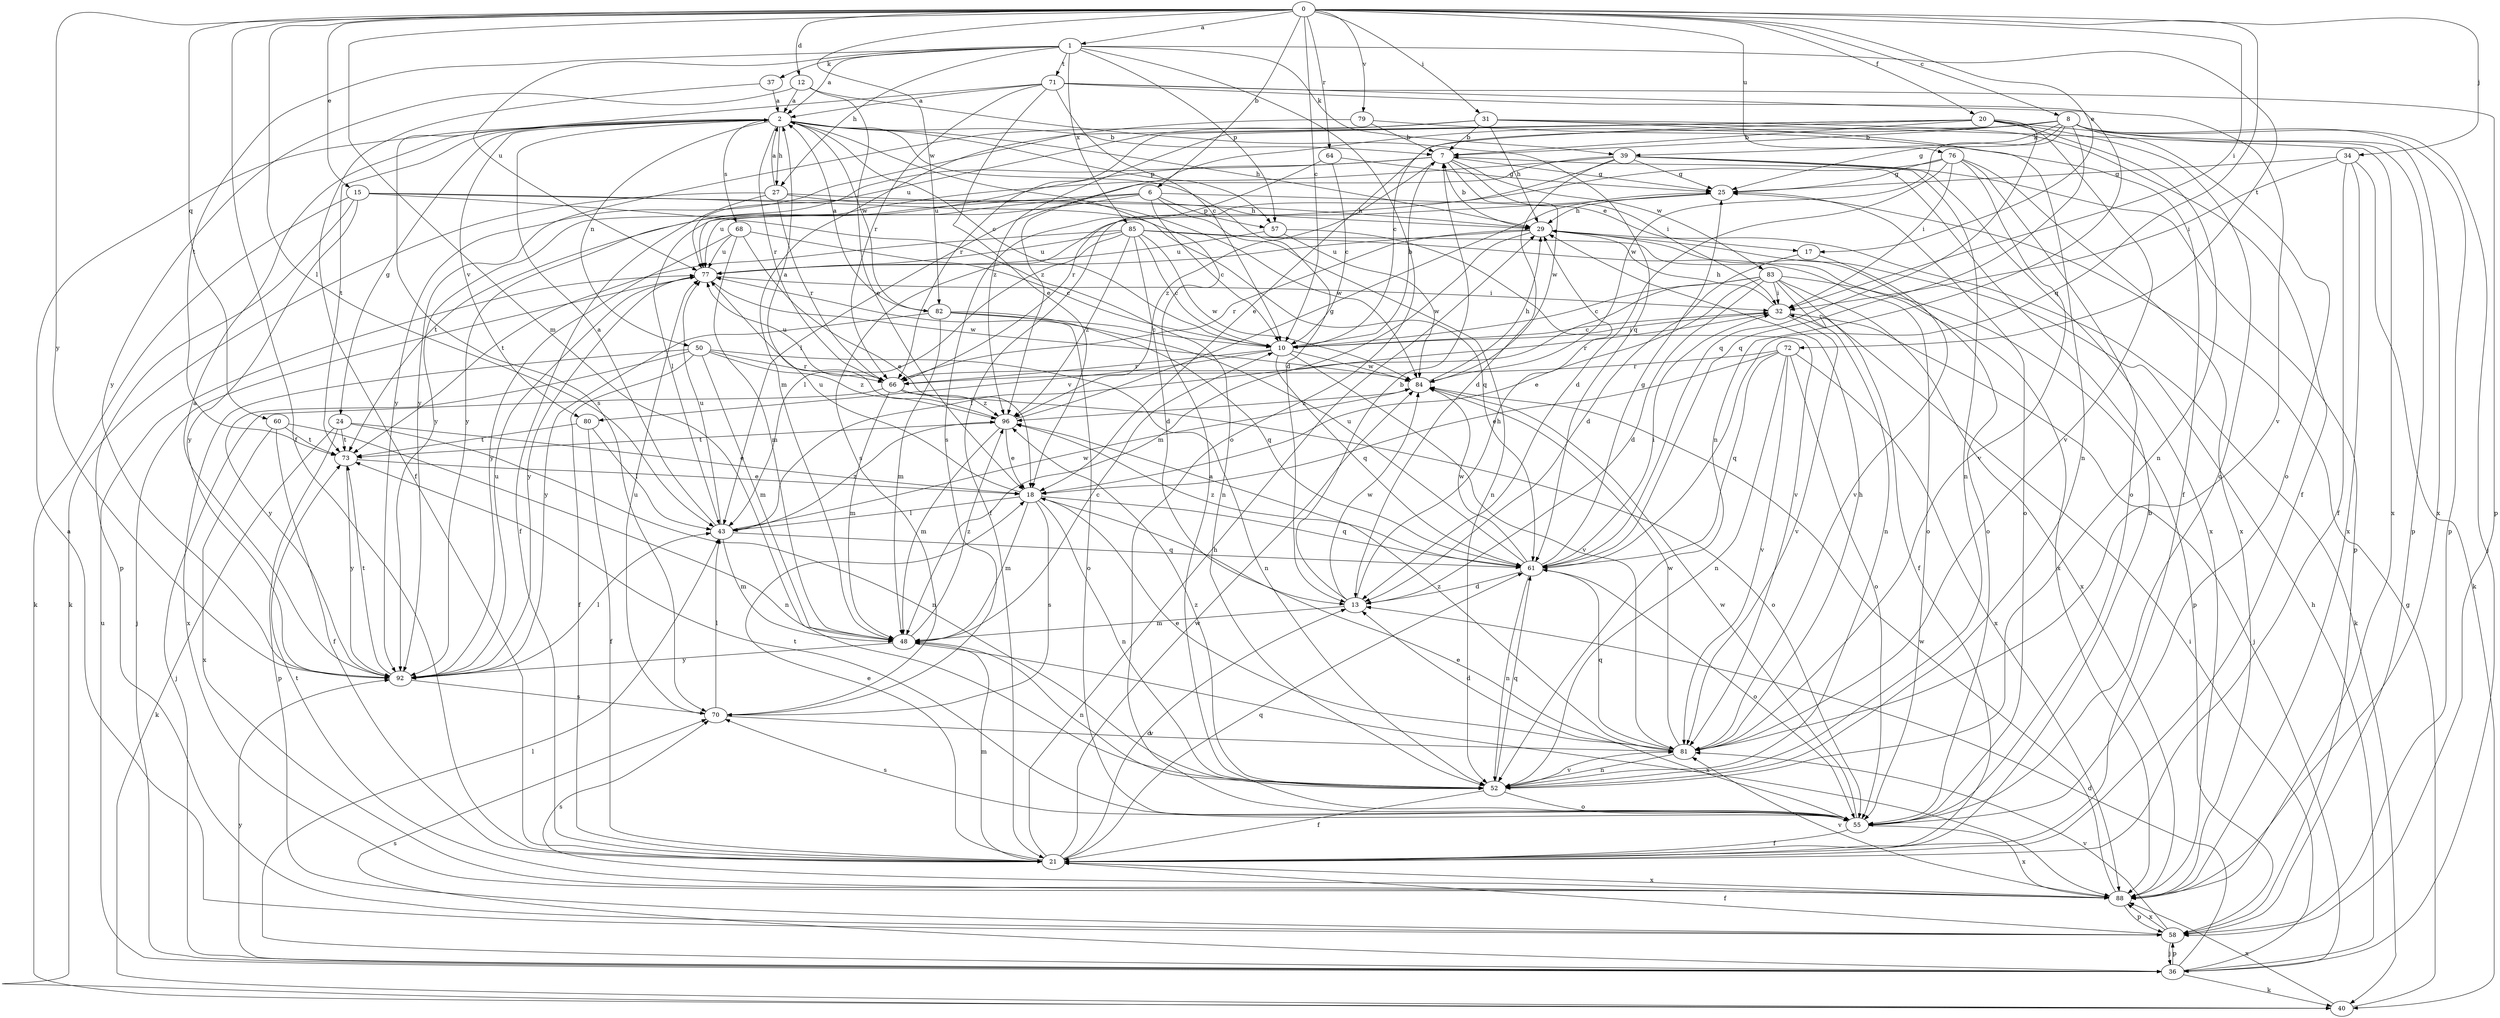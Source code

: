 strict digraph  {
0;
1;
2;
6;
7;
8;
10;
12;
13;
15;
17;
18;
20;
21;
24;
25;
27;
29;
31;
32;
34;
36;
37;
39;
40;
43;
48;
50;
52;
55;
57;
58;
60;
61;
64;
66;
68;
70;
71;
72;
73;
76;
77;
79;
80;
81;
82;
83;
84;
85;
88;
92;
96;
0 -> 1  [label=a];
0 -> 6  [label=b];
0 -> 8  [label=c];
0 -> 10  [label=c];
0 -> 12  [label=d];
0 -> 15  [label=e];
0 -> 17  [label=e];
0 -> 20  [label=f];
0 -> 21  [label=f];
0 -> 31  [label=i];
0 -> 32  [label=i];
0 -> 34  [label=j];
0 -> 43  [label=l];
0 -> 48  [label=m];
0 -> 60  [label=q];
0 -> 61  [label=q];
0 -> 64  [label=r];
0 -> 76  [label=u];
0 -> 79  [label=v];
0 -> 82  [label=w];
0 -> 92  [label=y];
1 -> 2  [label=a];
1 -> 27  [label=h];
1 -> 37  [label=k];
1 -> 39  [label=k];
1 -> 55  [label=o];
1 -> 57  [label=p];
1 -> 71  [label=t];
1 -> 72  [label=t];
1 -> 73  [label=t];
1 -> 77  [label=u];
1 -> 85  [label=x];
2 -> 7  [label=b];
2 -> 10  [label=c];
2 -> 13  [label=d];
2 -> 24  [label=g];
2 -> 27  [label=h];
2 -> 29  [label=h];
2 -> 50  [label=n];
2 -> 57  [label=p];
2 -> 66  [label=r];
2 -> 68  [label=s];
2 -> 73  [label=t];
2 -> 80  [label=v];
2 -> 82  [label=w];
6 -> 10  [label=c];
6 -> 17  [label=e];
6 -> 43  [label=l];
6 -> 52  [label=n];
6 -> 57  [label=p];
6 -> 73  [label=t];
6 -> 77  [label=u];
7 -> 25  [label=g];
7 -> 32  [label=i];
7 -> 77  [label=u];
7 -> 83  [label=w];
7 -> 84  [label=w];
7 -> 92  [label=y];
7 -> 96  [label=z];
8 -> 7  [label=b];
8 -> 18  [label=e];
8 -> 25  [label=g];
8 -> 36  [label=j];
8 -> 39  [label=k];
8 -> 55  [label=o];
8 -> 58  [label=p];
8 -> 61  [label=q];
8 -> 84  [label=w];
8 -> 88  [label=x];
8 -> 96  [label=z];
10 -> 7  [label=b];
10 -> 32  [label=i];
10 -> 61  [label=q];
10 -> 66  [label=r];
10 -> 80  [label=v];
10 -> 81  [label=v];
10 -> 84  [label=w];
12 -> 2  [label=a];
12 -> 18  [label=e];
12 -> 61  [label=q];
12 -> 92  [label=y];
13 -> 7  [label=b];
13 -> 29  [label=h];
13 -> 48  [label=m];
13 -> 84  [label=w];
15 -> 29  [label=h];
15 -> 40  [label=k];
15 -> 52  [label=n];
15 -> 58  [label=p];
15 -> 61  [label=q];
15 -> 92  [label=y];
17 -> 13  [label=d];
17 -> 81  [label=v];
18 -> 43  [label=l];
18 -> 48  [label=m];
18 -> 52  [label=n];
18 -> 61  [label=q];
18 -> 70  [label=s];
18 -> 77  [label=u];
20 -> 7  [label=b];
20 -> 10  [label=c];
20 -> 52  [label=n];
20 -> 55  [label=o];
20 -> 58  [label=p];
20 -> 61  [label=q];
20 -> 66  [label=r];
20 -> 81  [label=v];
20 -> 92  [label=y];
20 -> 96  [label=z];
21 -> 7  [label=b];
21 -> 13  [label=d];
21 -> 18  [label=e];
21 -> 29  [label=h];
21 -> 48  [label=m];
21 -> 61  [label=q];
21 -> 84  [label=w];
21 -> 88  [label=x];
24 -> 18  [label=e];
24 -> 40  [label=k];
24 -> 52  [label=n];
24 -> 58  [label=p];
24 -> 73  [label=t];
25 -> 29  [label=h];
25 -> 55  [label=o];
25 -> 70  [label=s];
27 -> 2  [label=a];
27 -> 21  [label=f];
27 -> 29  [label=h];
27 -> 40  [label=k];
27 -> 66  [label=r];
27 -> 84  [label=w];
29 -> 7  [label=b];
29 -> 40  [label=k];
29 -> 48  [label=m];
29 -> 55  [label=o];
29 -> 66  [label=r];
29 -> 77  [label=u];
31 -> 7  [label=b];
31 -> 21  [label=f];
31 -> 29  [label=h];
31 -> 52  [label=n];
31 -> 77  [label=u];
31 -> 88  [label=x];
31 -> 92  [label=y];
32 -> 10  [label=c];
32 -> 29  [label=h];
32 -> 36  [label=j];
32 -> 66  [label=r];
32 -> 81  [label=v];
34 -> 21  [label=f];
34 -> 25  [label=g];
34 -> 32  [label=i];
34 -> 40  [label=k];
34 -> 88  [label=x];
36 -> 13  [label=d];
36 -> 29  [label=h];
36 -> 32  [label=i];
36 -> 40  [label=k];
36 -> 43  [label=l];
36 -> 58  [label=p];
36 -> 70  [label=s];
36 -> 77  [label=u];
36 -> 92  [label=y];
37 -> 2  [label=a];
37 -> 21  [label=f];
39 -> 13  [label=d];
39 -> 21  [label=f];
39 -> 25  [label=g];
39 -> 43  [label=l];
39 -> 52  [label=n];
39 -> 58  [label=p];
39 -> 88  [label=x];
39 -> 92  [label=y];
40 -> 25  [label=g];
40 -> 88  [label=x];
43 -> 2  [label=a];
43 -> 48  [label=m];
43 -> 61  [label=q];
43 -> 77  [label=u];
43 -> 84  [label=w];
43 -> 96  [label=z];
48 -> 10  [label=c];
48 -> 52  [label=n];
48 -> 88  [label=x];
48 -> 92  [label=y];
48 -> 96  [label=z];
50 -> 21  [label=f];
50 -> 48  [label=m];
50 -> 52  [label=n];
50 -> 66  [label=r];
50 -> 88  [label=x];
50 -> 92  [label=y];
50 -> 96  [label=z];
52 -> 21  [label=f];
52 -> 55  [label=o];
52 -> 61  [label=q];
52 -> 81  [label=v];
52 -> 96  [label=z];
55 -> 2  [label=a];
55 -> 18  [label=e];
55 -> 21  [label=f];
55 -> 70  [label=s];
55 -> 73  [label=t];
55 -> 84  [label=w];
55 -> 88  [label=x];
57 -> 77  [label=u];
57 -> 81  [label=v];
57 -> 84  [label=w];
58 -> 2  [label=a];
58 -> 21  [label=f];
58 -> 36  [label=j];
58 -> 81  [label=v];
58 -> 88  [label=x];
60 -> 21  [label=f];
60 -> 52  [label=n];
60 -> 73  [label=t];
60 -> 88  [label=x];
61 -> 13  [label=d];
61 -> 25  [label=g];
61 -> 32  [label=i];
61 -> 52  [label=n];
61 -> 55  [label=o];
61 -> 77  [label=u];
61 -> 84  [label=w];
61 -> 96  [label=z];
64 -> 10  [label=c];
64 -> 25  [label=g];
64 -> 70  [label=s];
66 -> 36  [label=j];
66 -> 48  [label=m];
66 -> 55  [label=o];
66 -> 77  [label=u];
66 -> 96  [label=z];
68 -> 10  [label=c];
68 -> 18  [label=e];
68 -> 48  [label=m];
68 -> 77  [label=u];
68 -> 92  [label=y];
70 -> 43  [label=l];
70 -> 77  [label=u];
70 -> 81  [label=v];
71 -> 2  [label=a];
71 -> 10  [label=c];
71 -> 18  [label=e];
71 -> 52  [label=n];
71 -> 58  [label=p];
71 -> 66  [label=r];
71 -> 70  [label=s];
71 -> 81  [label=v];
72 -> 18  [label=e];
72 -> 52  [label=n];
72 -> 55  [label=o];
72 -> 61  [label=q];
72 -> 66  [label=r];
72 -> 81  [label=v];
72 -> 88  [label=x];
73 -> 18  [label=e];
73 -> 92  [label=y];
76 -> 13  [label=d];
76 -> 25  [label=g];
76 -> 32  [label=i];
76 -> 55  [label=o];
76 -> 66  [label=r];
76 -> 81  [label=v];
76 -> 88  [label=x];
77 -> 32  [label=i];
77 -> 36  [label=j];
77 -> 84  [label=w];
77 -> 92  [label=y];
79 -> 7  [label=b];
79 -> 21  [label=f];
79 -> 48  [label=m];
80 -> 21  [label=f];
80 -> 43  [label=l];
80 -> 73  [label=t];
81 -> 13  [label=d];
81 -> 18  [label=e];
81 -> 29  [label=h];
81 -> 52  [label=n];
81 -> 61  [label=q];
81 -> 84  [label=w];
81 -> 96  [label=z];
82 -> 2  [label=a];
82 -> 10  [label=c];
82 -> 48  [label=m];
82 -> 55  [label=o];
82 -> 61  [label=q];
82 -> 92  [label=y];
83 -> 10  [label=c];
83 -> 13  [label=d];
83 -> 18  [label=e];
83 -> 21  [label=f];
83 -> 32  [label=i];
83 -> 43  [label=l];
83 -> 52  [label=n];
83 -> 58  [label=p];
83 -> 88  [label=x];
84 -> 29  [label=h];
84 -> 96  [label=z];
85 -> 10  [label=c];
85 -> 13  [label=d];
85 -> 43  [label=l];
85 -> 55  [label=o];
85 -> 73  [label=t];
85 -> 77  [label=u];
85 -> 84  [label=w];
85 -> 88  [label=x];
85 -> 96  [label=z];
88 -> 58  [label=p];
88 -> 70  [label=s];
88 -> 73  [label=t];
88 -> 81  [label=v];
88 -> 84  [label=w];
92 -> 2  [label=a];
92 -> 43  [label=l];
92 -> 70  [label=s];
92 -> 73  [label=t];
92 -> 77  [label=u];
96 -> 2  [label=a];
96 -> 18  [label=e];
96 -> 25  [label=g];
96 -> 48  [label=m];
96 -> 73  [label=t];
}
